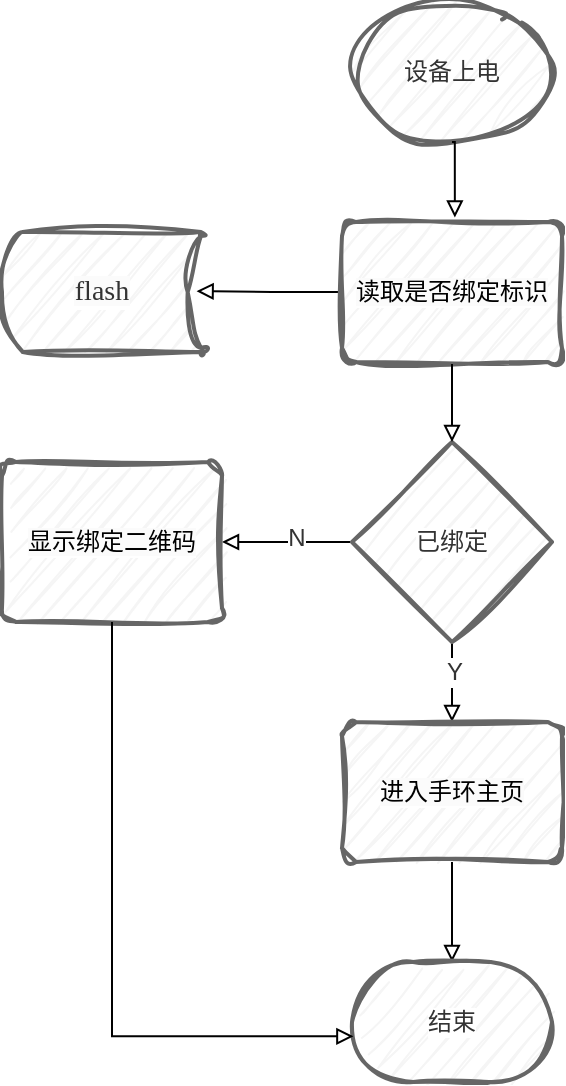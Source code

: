 <mxfile version="24.4.4" type="github">
  <diagram id="C5RBs43oDa-KdzZeNtuy" name="Page-1">
    <mxGraphModel dx="1185" dy="627" grid="1" gridSize="10" guides="1" tooltips="1" connect="1" arrows="1" fold="1" page="1" pageScale="1" pageWidth="827" pageHeight="1169" math="0" shadow="0">
      <root>
        <mxCell id="WIyWlLk6GJQsqaUBKTNV-0" />
        <mxCell id="WIyWlLk6GJQsqaUBKTNV-1" parent="WIyWlLk6GJQsqaUBKTNV-0" />
        <mxCell id="3shrx6Ndx7oGJynZg30E-2" value="设备上电" style="strokeWidth=2;html=1;shape=mxgraph.flowchart.start_2;whiteSpace=wrap;rounded=1;shadow=0;glass=0;sketch=1;jiggle=2;curveFitting=1;align=center;verticalAlign=middle;fontFamily=Helvetica;fontSize=12;fillColor=#f5f5f5;fontColor=#333333;strokeColor=#666666;" vertex="1" parent="WIyWlLk6GJQsqaUBKTNV-1">
          <mxGeometry x="395" y="90" width="100" height="70" as="geometry" />
        </mxCell>
        <mxCell id="3shrx6Ndx7oGJynZg30E-3" style="edgeStyle=orthogonalEdgeStyle;rounded=0;orthogonalLoop=1;jettySize=auto;html=1;exitX=0.5;exitY=1;exitDx=0;exitDy=0;exitPerimeter=0;entryX=0.513;entryY=-0.032;entryDx=0;entryDy=0;entryPerimeter=0;fontFamily=Helvetica;fontSize=12;fontColor=#333333;targetPerimeterSpacing=1;sourcePerimeterSpacing=1;endArrow=block;endFill=0;" edge="1" parent="WIyWlLk6GJQsqaUBKTNV-1" source="3shrx6Ndx7oGJynZg30E-2" target="3shrx6Ndx7oGJynZg30E-9">
          <mxGeometry relative="1" as="geometry">
            <mxPoint x="450" y="210" as="targetPoint" />
          </mxGeometry>
        </mxCell>
        <mxCell id="3shrx6Ndx7oGJynZg30E-5" style="edgeStyle=orthogonalEdgeStyle;rounded=0;orthogonalLoop=1;jettySize=auto;html=1;entryX=0.973;entryY=0.493;entryDx=0;entryDy=0;entryPerimeter=0;fontFamily=Helvetica;fontSize=12;fontColor=#333333;exitX=0;exitY=0.5;exitDx=0;exitDy=0;endArrow=block;endFill=0;" edge="1" parent="WIyWlLk6GJQsqaUBKTNV-1" source="3shrx6Ndx7oGJynZg30E-9" target="3shrx6Ndx7oGJynZg30E-8">
          <mxGeometry relative="1" as="geometry">
            <mxPoint x="390" y="270" as="sourcePoint" />
            <mxPoint x="300" y="265" as="targetPoint" />
          </mxGeometry>
        </mxCell>
        <mxCell id="3shrx6Ndx7oGJynZg30E-8" value="&lt;span style=&quot;font-family: Calibri; font-size: 14px; background-color: rgb(251, 251, 251);&quot;&gt;flash&lt;/span&gt;" style="strokeWidth=2;html=1;shape=mxgraph.flowchart.stored_data;whiteSpace=wrap;rounded=1;shadow=0;glass=0;sketch=1;jiggle=2;curveFitting=1;strokeColor=#666666;align=center;verticalAlign=middle;fontFamily=Helvetica;fontSize=12;fontColor=#333333;labelBackgroundColor=default;fillColor=#f5f5f5;" vertex="1" parent="WIyWlLk6GJQsqaUBKTNV-1">
          <mxGeometry x="220" y="205" width="100" height="60" as="geometry" />
        </mxCell>
        <mxCell id="3shrx6Ndx7oGJynZg30E-9" value="&lt;span style=&quot;color: rgb(0, 0, 0); background-color: rgb(251, 251, 251);&quot;&gt;读取是否绑定标识&lt;/span&gt;" style="rounded=1;whiteSpace=wrap;html=1;absoluteArcSize=1;arcSize=14;strokeWidth=2;shadow=0;glass=0;sketch=1;jiggle=2;curveFitting=1;strokeColor=#666666;align=center;verticalAlign=middle;fontFamily=Helvetica;fontSize=12;fontColor=#333333;labelBackgroundColor=default;fillColor=#f5f5f5;" vertex="1" parent="WIyWlLk6GJQsqaUBKTNV-1">
          <mxGeometry x="390" y="200" width="110" height="70" as="geometry" />
        </mxCell>
        <mxCell id="3shrx6Ndx7oGJynZg30E-13" style="edgeStyle=orthogonalEdgeStyle;rounded=0;orthogonalLoop=1;jettySize=auto;html=1;exitX=0.5;exitY=1;exitDx=0;exitDy=0;exitPerimeter=0;strokeColor=default;align=center;verticalAlign=middle;fontFamily=Helvetica;fontSize=12;fontColor=#333333;labelBackgroundColor=default;endArrow=block;endFill=0;sourcePerimeterSpacing=1;targetPerimeterSpacing=1;entryX=0.5;entryY=0;entryDx=0;entryDy=0;" edge="1" parent="WIyWlLk6GJQsqaUBKTNV-1" source="3shrx6Ndx7oGJynZg30E-11" target="3shrx6Ndx7oGJynZg30E-14">
          <mxGeometry relative="1" as="geometry">
            <mxPoint x="445.172" y="520" as="targetPoint" />
          </mxGeometry>
        </mxCell>
        <mxCell id="3shrx6Ndx7oGJynZg30E-15" value="Y" style="edgeLabel;html=1;align=center;verticalAlign=middle;resizable=0;points=[];rounded=1;shadow=0;glass=0;sketch=1;jiggle=2;curveFitting=1;strokeColor=#666666;strokeWidth=2;fontFamily=Helvetica;fontSize=12;fontColor=#333333;labelBackgroundColor=default;fillColor=#f5f5f5;" vertex="1" connectable="0" parent="3shrx6Ndx7oGJynZg30E-13">
          <mxGeometry x="-0.259" y="1" relative="1" as="geometry">
            <mxPoint as="offset" />
          </mxGeometry>
        </mxCell>
        <mxCell id="3shrx6Ndx7oGJynZg30E-18" style="edgeStyle=orthogonalEdgeStyle;rounded=0;orthogonalLoop=1;jettySize=auto;html=1;strokeColor=default;align=center;verticalAlign=middle;fontFamily=Helvetica;fontSize=12;fontColor=#333333;labelBackgroundColor=default;endArrow=block;endFill=0;sourcePerimeterSpacing=1;targetPerimeterSpacing=1;entryX=1;entryY=0.5;entryDx=0;entryDy=0;" edge="1" parent="WIyWlLk6GJQsqaUBKTNV-1" source="3shrx6Ndx7oGJynZg30E-11" target="3shrx6Ndx7oGJynZg30E-19">
          <mxGeometry relative="1" as="geometry">
            <mxPoint x="340" y="390" as="targetPoint" />
          </mxGeometry>
        </mxCell>
        <mxCell id="3shrx6Ndx7oGJynZg30E-22" value="N" style="edgeLabel;html=1;align=center;verticalAlign=middle;resizable=0;points=[];rounded=1;shadow=0;glass=0;sketch=1;jiggle=2;curveFitting=1;strokeColor=#666666;strokeWidth=2;fontFamily=Helvetica;fontSize=12;fontColor=#333333;labelBackgroundColor=default;fillColor=#f5f5f5;" vertex="1" connectable="0" parent="3shrx6Ndx7oGJynZg30E-18">
          <mxGeometry x="-0.156" y="-2" relative="1" as="geometry">
            <mxPoint as="offset" />
          </mxGeometry>
        </mxCell>
        <mxCell id="3shrx6Ndx7oGJynZg30E-11" value="已绑定" style="strokeWidth=2;html=1;shape=mxgraph.flowchart.decision;whiteSpace=wrap;rounded=1;shadow=0;glass=0;sketch=1;jiggle=2;curveFitting=1;strokeColor=#666666;align=center;verticalAlign=middle;fontFamily=Helvetica;fontSize=12;fontColor=#333333;labelBackgroundColor=default;fillColor=#f5f5f5;" vertex="1" parent="WIyWlLk6GJQsqaUBKTNV-1">
          <mxGeometry x="395" y="310" width="100" height="100" as="geometry" />
        </mxCell>
        <mxCell id="3shrx6Ndx7oGJynZg30E-12" style="edgeStyle=orthogonalEdgeStyle;rounded=0;orthogonalLoop=1;jettySize=auto;html=1;entryX=0.5;entryY=0;entryDx=0;entryDy=0;entryPerimeter=0;strokeColor=default;align=center;verticalAlign=middle;fontFamily=Helvetica;fontSize=12;fontColor=#333333;labelBackgroundColor=default;endArrow=block;endFill=0;sourcePerimeterSpacing=1;targetPerimeterSpacing=1;" edge="1" parent="WIyWlLk6GJQsqaUBKTNV-1" source="3shrx6Ndx7oGJynZg30E-9" target="3shrx6Ndx7oGJynZg30E-11">
          <mxGeometry relative="1" as="geometry" />
        </mxCell>
        <mxCell id="3shrx6Ndx7oGJynZg30E-16" style="edgeStyle=orthogonalEdgeStyle;rounded=0;orthogonalLoop=1;jettySize=auto;html=1;exitX=0.5;exitY=1;exitDx=0;exitDy=0;strokeColor=default;align=center;verticalAlign=middle;fontFamily=Helvetica;fontSize=12;fontColor=#333333;labelBackgroundColor=default;endArrow=block;endFill=0;sourcePerimeterSpacing=1;targetPerimeterSpacing=1;entryX=0.5;entryY=0;entryDx=0;entryDy=0;entryPerimeter=0;" edge="1" parent="WIyWlLk6GJQsqaUBKTNV-1" source="3shrx6Ndx7oGJynZg30E-14" target="3shrx6Ndx7oGJynZg30E-17">
          <mxGeometry relative="1" as="geometry">
            <mxPoint x="440.345" y="650" as="targetPoint" />
          </mxGeometry>
        </mxCell>
        <mxCell id="3shrx6Ndx7oGJynZg30E-14" value="&lt;font color=&quot;#000000&quot;&gt;&lt;span style=&quot;background-color: rgb(251, 251, 251);&quot;&gt;进入手环主页&lt;/span&gt;&lt;/font&gt;" style="rounded=1;whiteSpace=wrap;html=1;absoluteArcSize=1;arcSize=14;strokeWidth=2;shadow=0;glass=0;sketch=1;jiggle=2;curveFitting=1;strokeColor=#666666;align=center;verticalAlign=middle;fontFamily=Helvetica;fontSize=12;fontColor=#333333;labelBackgroundColor=default;fillColor=#f5f5f5;" vertex="1" parent="WIyWlLk6GJQsqaUBKTNV-1">
          <mxGeometry x="390" y="450" width="110" height="70" as="geometry" />
        </mxCell>
        <mxCell id="3shrx6Ndx7oGJynZg30E-17" value="结束" style="strokeWidth=2;html=1;shape=mxgraph.flowchart.terminator;whiteSpace=wrap;rounded=1;shadow=0;glass=0;sketch=1;jiggle=2;curveFitting=1;strokeColor=#666666;align=center;verticalAlign=middle;fontFamily=Helvetica;fontSize=12;fontColor=#333333;labelBackgroundColor=default;fillColor=#f5f5f5;" vertex="1" parent="WIyWlLk6GJQsqaUBKTNV-1">
          <mxGeometry x="395" y="570" width="100" height="60" as="geometry" />
        </mxCell>
        <mxCell id="3shrx6Ndx7oGJynZg30E-19" value="&lt;font color=&quot;#000000&quot;&gt;&lt;span style=&quot;background-color: rgb(251, 251, 251);&quot;&gt;显示绑定二维码&lt;/span&gt;&lt;/font&gt;" style="rounded=1;whiteSpace=wrap;html=1;absoluteArcSize=1;arcSize=14;strokeWidth=2;shadow=0;glass=0;sketch=1;jiggle=2;curveFitting=1;strokeColor=#666666;align=center;verticalAlign=middle;fontFamily=Helvetica;fontSize=12;fontColor=#333333;labelBackgroundColor=default;fillColor=#f5f5f5;" vertex="1" parent="WIyWlLk6GJQsqaUBKTNV-1">
          <mxGeometry x="220" y="320" width="110" height="80" as="geometry" />
        </mxCell>
        <mxCell id="3shrx6Ndx7oGJynZg30E-20" style="edgeStyle=orthogonalEdgeStyle;rounded=0;orthogonalLoop=1;jettySize=auto;html=1;exitX=0.5;exitY=1;exitDx=0;exitDy=0;entryX=0.007;entryY=0.619;entryDx=0;entryDy=0;entryPerimeter=0;strokeColor=default;align=center;verticalAlign=middle;fontFamily=Helvetica;fontSize=12;fontColor=#333333;labelBackgroundColor=default;endArrow=block;endFill=0;sourcePerimeterSpacing=1;targetPerimeterSpacing=1;" edge="1" parent="WIyWlLk6GJQsqaUBKTNV-1" source="3shrx6Ndx7oGJynZg30E-19" target="3shrx6Ndx7oGJynZg30E-17">
          <mxGeometry relative="1" as="geometry" />
        </mxCell>
      </root>
    </mxGraphModel>
  </diagram>
</mxfile>
